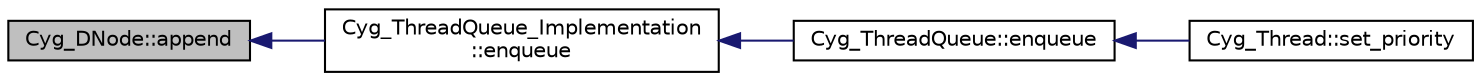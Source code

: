 digraph "Cyg_DNode::append"
{
  edge [fontname="Helvetica",fontsize="10",labelfontname="Helvetica",labelfontsize="10"];
  node [fontname="Helvetica",fontsize="10",shape=record];
  rankdir="LR";
  Node1 [label="Cyg_DNode::append",height=0.2,width=0.4,color="black", fillcolor="grey75", style="filled" fontcolor="black"];
  Node1 -> Node2 [dir="back",color="midnightblue",fontsize="10",style="solid",fontname="Helvetica"];
  Node2 [label="Cyg_ThreadQueue_Implementation\l::enqueue",height=0.2,width=0.4,color="black", fillcolor="white", style="filled",URL="$class_cyg___thread_queue___implementation.html#a8ddfaba28e55464dfb8e34159e1298b9"];
  Node2 -> Node3 [dir="back",color="midnightblue",fontsize="10",style="solid",fontname="Helvetica"];
  Node3 [label="Cyg_ThreadQueue::enqueue",height=0.2,width=0.4,color="black", fillcolor="white", style="filled",URL="$class_cyg___thread_queue.html#ad027d33c49fd318522b7e3a092891943"];
  Node3 -> Node4 [dir="back",color="midnightblue",fontsize="10",style="solid",fontname="Helvetica"];
  Node4 [label="Cyg_Thread::set_priority",height=0.2,width=0.4,color="black", fillcolor="white", style="filled",URL="$class_cyg___thread.html#ab102fd5044377146d5cd67337f2d3383"];
}
